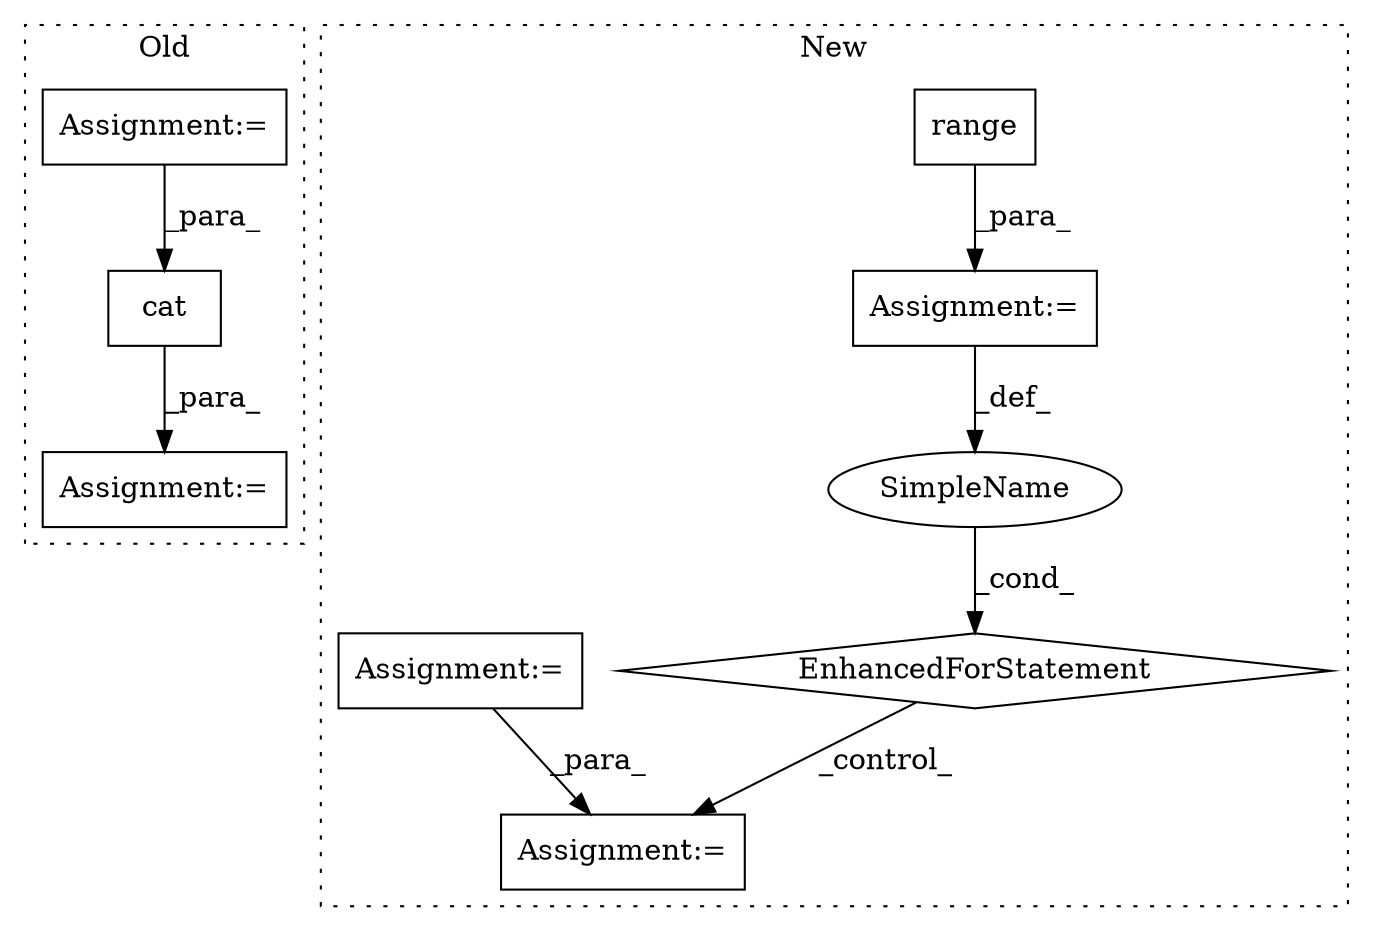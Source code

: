 digraph G {
subgraph cluster0 {
1 [label="cat" a="32" s="1785,1875" l="4,1" shape="box"];
4 [label="Assignment:=" a="7" s="1778" l="1" shape="box"];
5 [label="Assignment:=" a="7" s="1700" l="1" shape="box"];
label = "Old";
style="dotted";
}
subgraph cluster1 {
2 [label="range" a="32" s="1660,1669" l="6,1" shape="box"];
3 [label="Assignment:=" a="7" s="1599,1670" l="53,2" shape="box"];
6 [label="Assignment:=" a="7" s="1801" l="2" shape="box"];
7 [label="Assignment:=" a="7" s="1587" l="1" shape="box"];
8 [label="EnhancedForStatement" a="70" s="1599,1670" l="53,2" shape="diamond"];
9 [label="SimpleName" a="42" s="1656" l="1" shape="ellipse"];
label = "New";
style="dotted";
}
1 -> 4 [label="_para_"];
2 -> 3 [label="_para_"];
3 -> 9 [label="_def_"];
5 -> 1 [label="_para_"];
7 -> 6 [label="_para_"];
8 -> 6 [label="_control_"];
9 -> 8 [label="_cond_"];
}